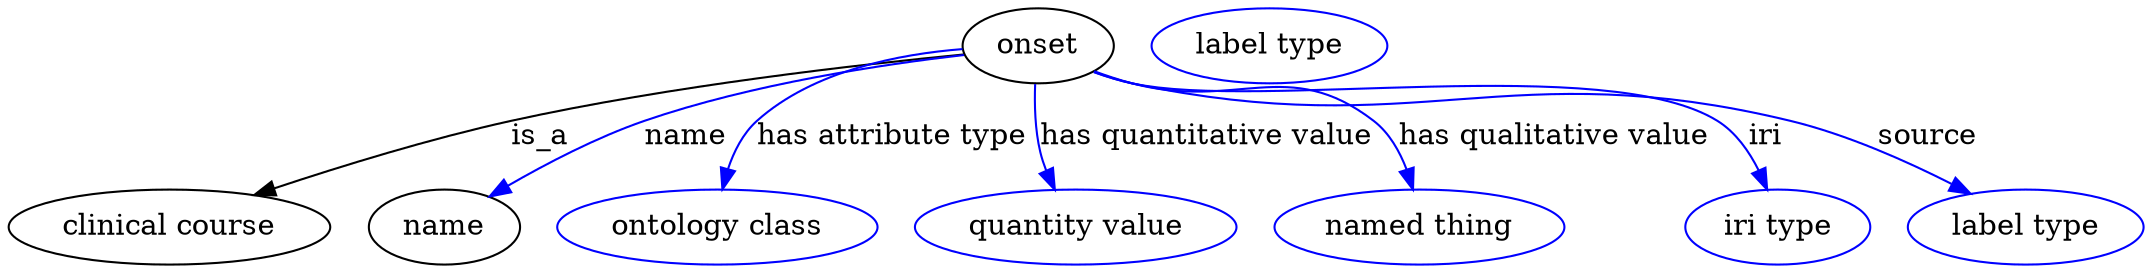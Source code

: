 digraph {
	graph [bb="0,0,837.24,123"];
	node [label="\N"];
	onset	[height=0.5,
		label=onset,
		pos="414.74,105",
		width=0.81243];
	"clinical course"	[height=0.5,
		pos="61.745,18",
		width=1.7151];
	onset -> "clinical course"	[label=is_a,
		lp="220.74,61.5",
		pos="e,97.463,32.827 386.27,100.57 346.4,95.453 271.88,84.697 209.74,69 174.66,60.137 135.95,46.932 106.92,36.317"];
	name	[height=0.5,
		pos="171.74,18",
		width=0.84854];
	onset -> name	[color=blue,
		label=name,
		lp="283.24,61.5",
		pos="e,192.04,31.454 386.78,99.464 356.75,94.108 307.93,83.988 267.74,69 244.4,60.293 219.48,47.192 200.88,36.584",
		style=solid];
	"has attribute type"	[color=blue,
		height=0.5,
		label="ontology class",
		pos="281.74,18",
		width=1.7151];
	onset -> "has attribute type"	[color=blue,
		label="has attribute type",
		lp="363.74,61.5",
		pos="e,290.05,35.899 387.2,98.926 366.25,94.005 337.57,84.886 316.74,69 308.24,62.514 301,53.37 295.35,44.672",
		style=solid];
	"has quantitative value"	[color=blue,
		height=0.5,
		label="quantity value",
		pos="422.74,18",
		width=1.6971];
	onset -> "has quantitative value"	[color=blue,
		label="has quantitative value",
		lp="475.24,61.5",
		pos="e,418.72,35.996 414.34,86.827 414.3,77.157 414.56,64.875 415.74,54 416.03,51.413 416.4,48.732 416.84,46.059",
		style=solid];
	"has qualitative value"	[color=blue,
		height=0.5,
		label="named thing",
		pos="556.74,18",
		width=1.5346];
	onset -> "has qualitative value"	[color=blue,
		label="has qualitative value",
		lp="602.74,61.5",
		pos="e,553.35,36.264 437.14,93.361 442.51,91.059 448.27,88.784 453.74,87 488.81,75.579 506.24,92.403 534.74,69 541.91,63.117 546.81,54.437 \
550.13,45.953",
		style=solid];
	iri	[color=blue,
		height=0.5,
		label="iri type",
		pos="691.74,18",
		width=1.011];
	onset -> iri	[color=blue,
		label=iri,
		lp="684.24,61.5",
		pos="e,686.58,35.857 436.58,93.004 442.06,90.658 448.02,88.453 453.74,87 498.93,75.535 623.39,93.981 662.74,69 671.55,63.412 677.98,54.123 \
682.52,45.058",
		style=solid];
	source	[color=blue,
		height=0.5,
		label="label type",
		pos="791.74,18",
		width=1.2638];
	onset -> source	[color=blue,
		label=source,
		lp="749.74,61.5",
		pos="e,769.31,33.882 436.57,92.957 442.05,90.614 448.01,88.421 453.74,87 558,61.176 591.38,98.192 694.74,69 717.98,62.437 742.13,50.013 \
760.52,39.193",
		style=solid];
	attribute_name	[color=blue,
		height=0.5,
		label="label type",
		pos="507.74,105",
		width=1.2638];
}
